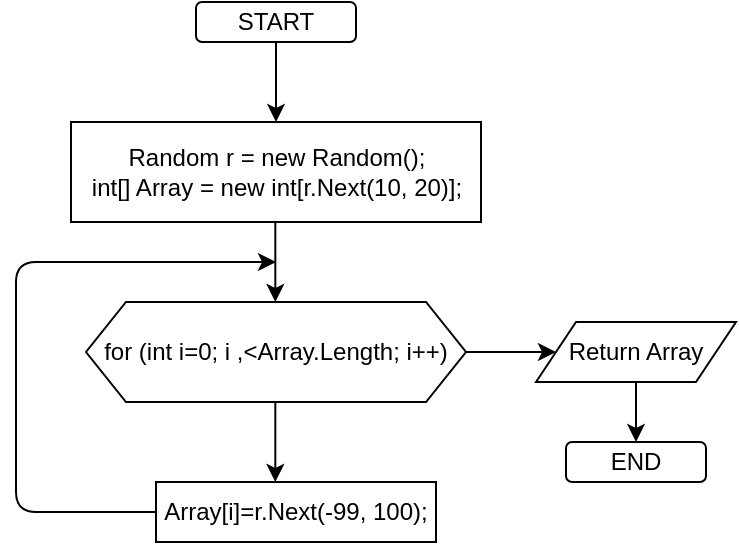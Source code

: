 <mxfile>
    <diagram id="vHtUPwzUWthqwI7PyNR5" name="Страница 1">
        <mxGraphModel dx="837" dy="488" grid="1" gridSize="10" guides="1" tooltips="1" connect="1" arrows="1" fold="1" page="1" pageScale="1" pageWidth="827" pageHeight="1169" math="0" shadow="0">
            <root>
                <mxCell id="0"/>
                <mxCell id="1" parent="0"/>
                <mxCell id="2" value="START" style="rounded=1;whiteSpace=wrap;html=1;" parent="1" vertex="1">
                    <mxGeometry x="340" y="70" width="80" height="20" as="geometry"/>
                </mxCell>
                <mxCell id="3" value="" style="endArrow=classic;html=1;exitX=0.5;exitY=1;exitDx=0;exitDy=0;" parent="1" source="2" edge="1">
                    <mxGeometry width="50" height="50" relative="1" as="geometry">
                        <mxPoint x="390" y="280" as="sourcePoint"/>
                        <mxPoint x="380" y="130" as="targetPoint"/>
                    </mxGeometry>
                </mxCell>
                <mxCell id="4" value="&lt;span class=&quot;pl-smi&quot;&gt;&lt;span class=&quot;pl-k&quot;&gt;Random&lt;/span&gt; &lt;span class=&quot;pl-en&quot;&gt;r&lt;/span&gt; &lt;span class=&quot;pl-k&quot;&gt;=&lt;/span&gt; &lt;span class=&quot;pl-k&quot;&gt;new&lt;/span&gt; &lt;span class=&quot;pl-k&quot;&gt;Random&lt;/span&gt;();&lt;br&gt;&lt;span class=&quot;pl-k&quot;&gt;int&lt;/span&gt;[] Array&amp;nbsp;&lt;span class=&quot;pl-k&quot;&gt;=&lt;/span&gt; &lt;span class=&quot;pl-k&quot;&gt;new&lt;/span&gt; &lt;span class=&quot;pl-k&quot;&gt;int&lt;/span&gt;[&lt;span class=&quot;pl-smi&quot;&gt;r&lt;/span&gt;.&lt;span class=&quot;pl-en&quot;&gt;Next&lt;/span&gt;(10, 20)];&lt;/span&gt;" style="rounded=0;whiteSpace=wrap;html=1;" parent="1" vertex="1">
                    <mxGeometry x="277.5" y="130" width="205" height="50" as="geometry"/>
                </mxCell>
                <mxCell id="5" value="" style="endArrow=classic;html=1;exitX=0.5;exitY=1;exitDx=0;exitDy=0;" parent="1" edge="1">
                    <mxGeometry width="50" height="50" relative="1" as="geometry">
                        <mxPoint x="379.66" y="180" as="sourcePoint"/>
                        <mxPoint x="379.66" y="220" as="targetPoint"/>
                    </mxGeometry>
                </mxCell>
                <mxCell id="6" value="for (int i=0; i ,&amp;lt;Array.Length; i++)&lt;br&gt;" style="shape=hexagon;perimeter=hexagonPerimeter2;whiteSpace=wrap;html=1;fixedSize=1;" parent="1" vertex="1">
                    <mxGeometry x="285" y="220" width="190" height="50" as="geometry"/>
                </mxCell>
                <mxCell id="7" value="END" style="rounded=1;whiteSpace=wrap;html=1;" parent="1" vertex="1">
                    <mxGeometry x="525" y="290" width="70" height="20" as="geometry"/>
                </mxCell>
                <mxCell id="8" value="" style="endArrow=classic;html=1;exitX=0.5;exitY=1;exitDx=0;exitDy=0;" parent="1" edge="1">
                    <mxGeometry width="50" height="50" relative="1" as="geometry">
                        <mxPoint x="379.66" y="270" as="sourcePoint"/>
                        <mxPoint x="379.66" y="310" as="targetPoint"/>
                    </mxGeometry>
                </mxCell>
                <mxCell id="9" value="&lt;span&gt;Array[i]=r.Next(-99, 100);&lt;/span&gt;" style="rounded=0;whiteSpace=wrap;html=1;" parent="1" vertex="1">
                    <mxGeometry x="320" y="310" width="140" height="30" as="geometry"/>
                </mxCell>
                <mxCell id="10" value="" style="endArrow=classic;html=1;exitX=0;exitY=0.5;exitDx=0;exitDy=0;" parent="1" source="9" edge="1">
                    <mxGeometry width="50" height="50" relative="1" as="geometry">
                        <mxPoint x="390" y="280" as="sourcePoint"/>
                        <mxPoint x="380" y="200" as="targetPoint"/>
                        <Array as="points">
                            <mxPoint x="250" y="325"/>
                            <mxPoint x="250" y="200"/>
                        </Array>
                    </mxGeometry>
                </mxCell>
                <mxCell id="11" value="" style="endArrow=classic;html=1;exitX=1;exitY=0.5;exitDx=0;exitDy=0;" parent="1" source="6" edge="1">
                    <mxGeometry width="50" height="50" relative="1" as="geometry">
                        <mxPoint x="475" y="240" as="sourcePoint"/>
                        <mxPoint x="520" y="245" as="targetPoint"/>
                    </mxGeometry>
                </mxCell>
                <mxCell id="14" style="edgeStyle=none;html=1;exitX=0.5;exitY=1;exitDx=0;exitDy=0;entryX=0.5;entryY=0;entryDx=0;entryDy=0;" edge="1" parent="1" source="12" target="7">
                    <mxGeometry relative="1" as="geometry"/>
                </mxCell>
                <mxCell id="12" value="&lt;span&gt;Return Array&lt;/span&gt;" style="shape=parallelogram;perimeter=parallelogramPerimeter;whiteSpace=wrap;html=1;fixedSize=1;" vertex="1" parent="1">
                    <mxGeometry x="510" y="230" width="100" height="30" as="geometry"/>
                </mxCell>
            </root>
        </mxGraphModel>
    </diagram>
</mxfile>